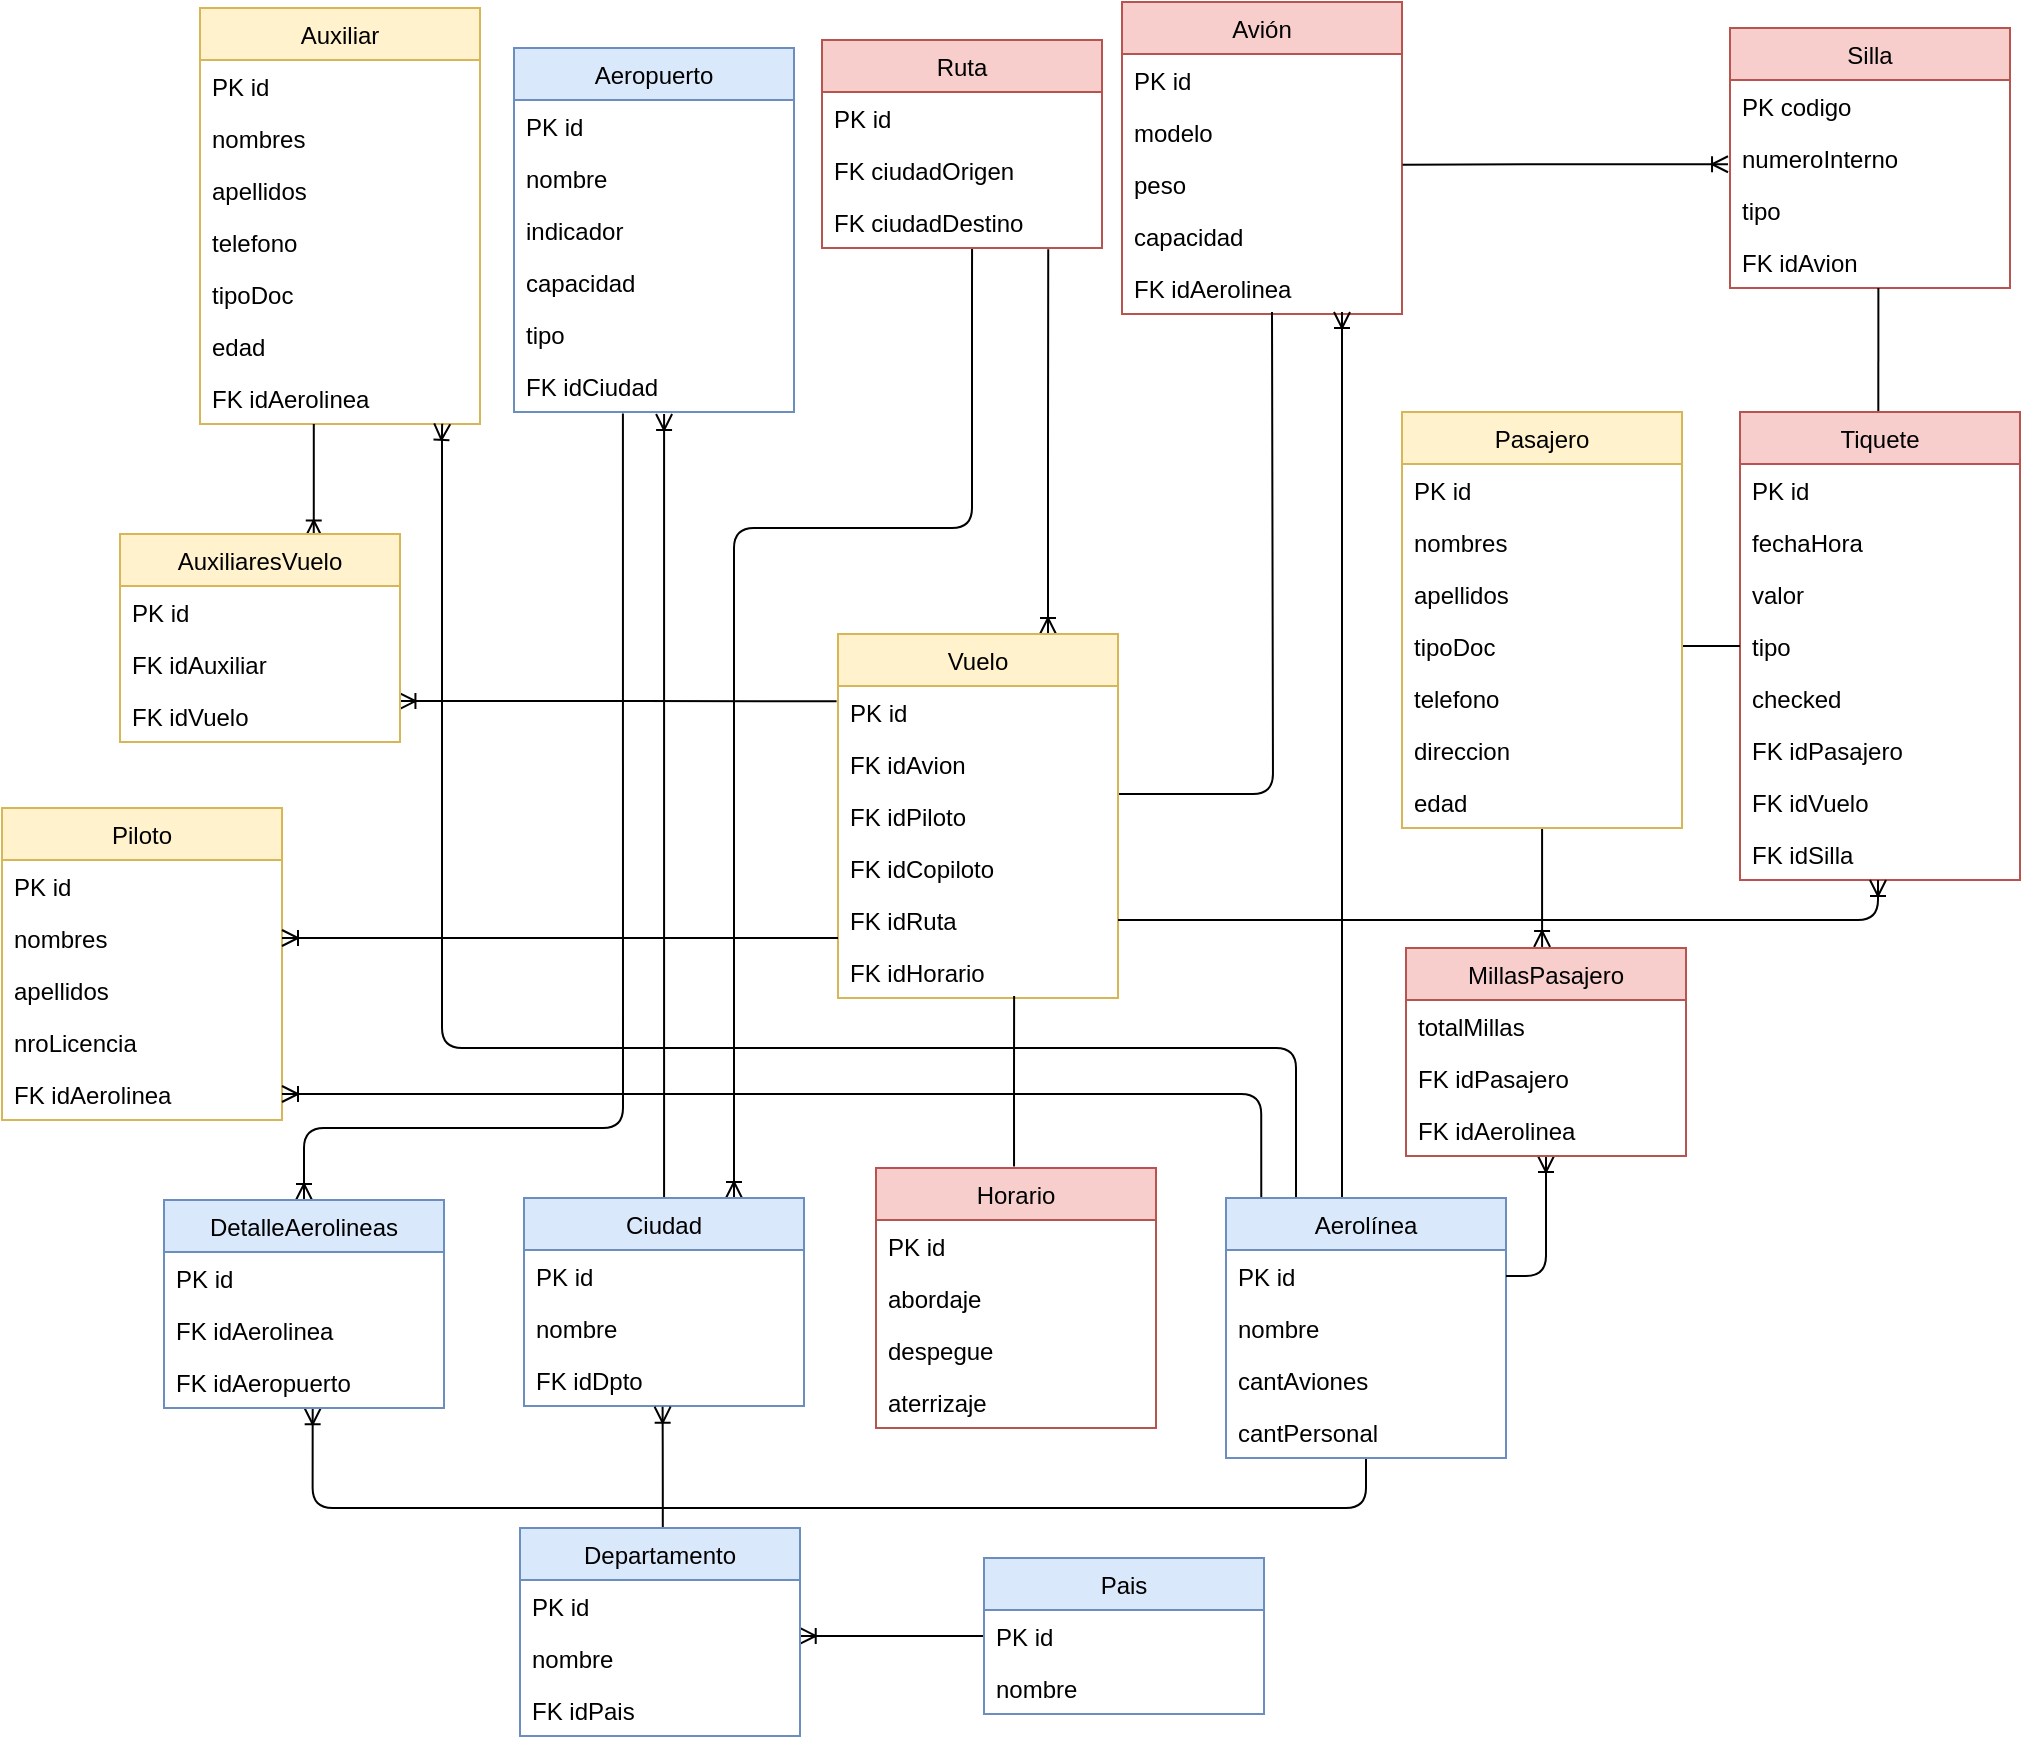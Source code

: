 <mxfile version="13.7.9" type="device"><diagram id="zY3srrVzhZeN-qEkbsCd" name="Page-1"><mxGraphModel dx="1881" dy="832" grid="1" gridSize="10" guides="1" tooltips="1" connect="1" arrows="1" fold="1" page="1" pageScale="1" pageWidth="27" pageHeight="10" math="0" shadow="0"><root><mxCell id="0"/><mxCell id="1" parent="0"/><mxCell id="83gQRcUuyinwNLRsZH3c-155" style="edgeStyle=orthogonalEdgeStyle;rounded=1;orthogonalLoop=1;jettySize=auto;html=1;exitX=0.75;exitY=0;exitDx=0;exitDy=0;entryX=0.536;entryY=1;entryDx=0;entryDy=0;entryPerimeter=0;startArrow=ERoneToMany;startFill=0;endArrow=none;endFill=0;" parent="1" source="83gQRcUuyinwNLRsZH3c-91" target="83gQRcUuyinwNLRsZH3c-89" edge="1"><mxGeometry relative="1" as="geometry"><Array as="points"><mxPoint x="-84" y="270"/><mxPoint x="35" y="270"/><mxPoint x="35" y="144"/></Array></mxGeometry></mxCell><mxCell id="83gQRcUuyinwNLRsZH3c-153" style="edgeStyle=orthogonalEdgeStyle;rounded=1;orthogonalLoop=1;jettySize=auto;html=1;entryX=0.536;entryY=1.038;entryDx=0;entryDy=0;entryPerimeter=0;startArrow=none;startFill=0;endArrow=ERoneToMany;endFill=0;" parent="1" source="83gQRcUuyinwNLRsZH3c-91" target="83gQRcUuyinwNLRsZH3c-141" edge="1"><mxGeometry relative="1" as="geometry"/></mxCell><mxCell id="83gQRcUuyinwNLRsZH3c-59" value="Avión" style="swimlane;fontStyle=0;childLayout=stackLayout;horizontal=1;startSize=26;fillColor=#f8cecc;horizontalStack=0;resizeParent=1;resizeParentMax=0;resizeLast=0;collapsible=1;marginBottom=0;strokeColor=#b85450;" parent="1" vertex="1"><mxGeometry x="110" y="7" width="140" height="156" as="geometry"/></mxCell><mxCell id="83gQRcUuyinwNLRsZH3c-113" value="PK id" style="text;strokeColor=none;fillColor=none;align=left;verticalAlign=top;spacingLeft=4;spacingRight=4;overflow=hidden;rotatable=0;points=[[0,0.5],[1,0.5]];portConstraint=eastwest;" parent="83gQRcUuyinwNLRsZH3c-59" vertex="1"><mxGeometry y="26" width="140" height="26" as="geometry"/></mxCell><mxCell id="83gQRcUuyinwNLRsZH3c-124" value="modelo" style="text;strokeColor=none;fillColor=none;align=left;verticalAlign=top;spacingLeft=4;spacingRight=4;overflow=hidden;rotatable=0;points=[[0,0.5],[1,0.5]];portConstraint=eastwest;" parent="83gQRcUuyinwNLRsZH3c-59" vertex="1"><mxGeometry y="52" width="140" height="26" as="geometry"/></mxCell><mxCell id="83gQRcUuyinwNLRsZH3c-132" value="peso" style="text;strokeColor=none;fillColor=none;align=left;verticalAlign=top;spacingLeft=4;spacingRight=4;overflow=hidden;rotatable=0;points=[[0,0.5],[1,0.5]];portConstraint=eastwest;" parent="83gQRcUuyinwNLRsZH3c-59" vertex="1"><mxGeometry y="78" width="140" height="26" as="geometry"/></mxCell><mxCell id="83gQRcUuyinwNLRsZH3c-60" value="capacidad" style="text;strokeColor=none;fillColor=none;align=left;verticalAlign=top;spacingLeft=4;spacingRight=4;overflow=hidden;rotatable=0;points=[[0,0.5],[1,0.5]];portConstraint=eastwest;" parent="83gQRcUuyinwNLRsZH3c-59" vertex="1"><mxGeometry y="104" width="140" height="26" as="geometry"/></mxCell><mxCell id="83gQRcUuyinwNLRsZH3c-142" value="FK idAerolinea" style="text;strokeColor=none;fillColor=none;align=left;verticalAlign=top;spacingLeft=4;spacingRight=4;overflow=hidden;rotatable=0;points=[[0,0.5],[1,0.5]];portConstraint=eastwest;" parent="83gQRcUuyinwNLRsZH3c-59" vertex="1"><mxGeometry y="130" width="140" height="26" as="geometry"/></mxCell><mxCell id="83gQRcUuyinwNLRsZH3c-150" style="edgeStyle=orthogonalEdgeStyle;rounded=1;orthogonalLoop=1;jettySize=auto;html=1;exitX=1;exitY=0.077;exitDx=0;exitDy=0;endArrow=none;endFill=0;exitPerimeter=0;" parent="1" source="83gQRcUuyinwNLRsZH3c-148" edge="1"><mxGeometry relative="1" as="geometry"><mxPoint x="185" y="162" as="targetPoint"/></mxGeometry></mxCell><mxCell id="83gQRcUuyinwNLRsZH3c-160" style="edgeStyle=orthogonalEdgeStyle;rounded=1;orthogonalLoop=1;jettySize=auto;html=1;exitX=0.75;exitY=0;exitDx=0;exitDy=0;entryX=0.808;entryY=1.026;entryDx=0;entryDy=0;entryPerimeter=0;startArrow=ERoneToMany;startFill=0;endArrow=none;endFill=0;" parent="1" source="83gQRcUuyinwNLRsZH3c-136" target="83gQRcUuyinwNLRsZH3c-89" edge="1"><mxGeometry relative="1" as="geometry"/></mxCell><mxCell id="UXCDnlx_BD7HtDAPTQ22-1" value="Silla" style="swimlane;fontStyle=0;childLayout=stackLayout;horizontal=1;startSize=26;fillColor=#f8cecc;horizontalStack=0;resizeParent=1;resizeParentMax=0;resizeLast=0;collapsible=1;marginBottom=0;strokeColor=#b85450;" parent="1" vertex="1"><mxGeometry x="414" y="20" width="140" height="130" as="geometry"/></mxCell><mxCell id="UXCDnlx_BD7HtDAPTQ22-2" value="PK codigo" style="text;strokeColor=none;fillColor=none;align=left;verticalAlign=top;spacingLeft=4;spacingRight=4;overflow=hidden;rotatable=0;points=[[0,0.5],[1,0.5]];portConstraint=eastwest;" parent="UXCDnlx_BD7HtDAPTQ22-1" vertex="1"><mxGeometry y="26" width="140" height="26" as="geometry"/></mxCell><mxCell id="2Yx3G_KoLVwnd49dPd4r-1" value="numeroInterno" style="text;strokeColor=none;fillColor=none;align=left;verticalAlign=top;spacingLeft=4;spacingRight=4;overflow=hidden;rotatable=0;points=[[0,0.5],[1,0.5]];portConstraint=eastwest;" parent="UXCDnlx_BD7HtDAPTQ22-1" vertex="1"><mxGeometry y="52" width="140" height="26" as="geometry"/></mxCell><mxCell id="UXCDnlx_BD7HtDAPTQ22-3" value="tipo" style="text;strokeColor=none;fillColor=none;align=left;verticalAlign=top;spacingLeft=4;spacingRight=4;overflow=hidden;rotatable=0;points=[[0,0.5],[1,0.5]];portConstraint=eastwest;" parent="UXCDnlx_BD7HtDAPTQ22-1" vertex="1"><mxGeometry y="78" width="140" height="26" as="geometry"/></mxCell><mxCell id="2Yx3G_KoLVwnd49dPd4r-2" value="FK idAvion" style="text;strokeColor=none;fillColor=none;align=left;verticalAlign=top;spacingLeft=4;spacingRight=4;overflow=hidden;rotatable=0;points=[[0,0.5],[1,0.5]];portConstraint=eastwest;" parent="UXCDnlx_BD7HtDAPTQ22-1" vertex="1"><mxGeometry y="104" width="140" height="26" as="geometry"/></mxCell><mxCell id="83gQRcUuyinwNLRsZH3c-136" value="Vuelo" style="swimlane;fontStyle=0;childLayout=stackLayout;horizontal=1;startSize=26;fillColor=#fff2cc;horizontalStack=0;resizeParent=1;resizeParentMax=0;resizeLast=0;collapsible=1;marginBottom=0;strokeColor=#d6b656;" parent="1" vertex="1"><mxGeometry x="-32" y="323" width="140" height="182" as="geometry"/></mxCell><mxCell id="83gQRcUuyinwNLRsZH3c-137" value="PK id" style="text;strokeColor=none;fillColor=none;align=left;verticalAlign=top;spacingLeft=4;spacingRight=4;overflow=hidden;rotatable=0;points=[[0,0.5],[1,0.5]];portConstraint=eastwest;" parent="83gQRcUuyinwNLRsZH3c-136" vertex="1"><mxGeometry y="26" width="140" height="26" as="geometry"/></mxCell><mxCell id="83gQRcUuyinwNLRsZH3c-138" value="FK idAvion" style="text;strokeColor=none;fillColor=none;align=left;verticalAlign=top;spacingLeft=4;spacingRight=4;overflow=hidden;rotatable=0;points=[[0,0.5],[1,0.5]];portConstraint=eastwest;" parent="83gQRcUuyinwNLRsZH3c-136" vertex="1"><mxGeometry y="52" width="140" height="26" as="geometry"/></mxCell><mxCell id="83gQRcUuyinwNLRsZH3c-148" value="FK idPiloto" style="text;strokeColor=none;fillColor=none;align=left;verticalAlign=top;spacingLeft=4;spacingRight=4;overflow=hidden;rotatable=0;points=[[0,0.5],[1,0.5]];portConstraint=eastwest;" parent="83gQRcUuyinwNLRsZH3c-136" vertex="1"><mxGeometry y="78" width="140" height="26" as="geometry"/></mxCell><mxCell id="83gQRcUuyinwNLRsZH3c-147" value="FK idCopiloto" style="text;strokeColor=none;fillColor=none;align=left;verticalAlign=top;spacingLeft=4;spacingRight=4;overflow=hidden;rotatable=0;points=[[0,0.5],[1,0.5]];portConstraint=eastwest;" parent="83gQRcUuyinwNLRsZH3c-136" vertex="1"><mxGeometry y="104" width="140" height="26" as="geometry"/></mxCell><mxCell id="83gQRcUuyinwNLRsZH3c-146" value="FK idRuta" style="text;strokeColor=none;fillColor=none;align=left;verticalAlign=top;spacingLeft=4;spacingRight=4;overflow=hidden;rotatable=0;points=[[0,0.5],[1,0.5]];portConstraint=eastwest;" parent="83gQRcUuyinwNLRsZH3c-136" vertex="1"><mxGeometry y="130" width="140" height="26" as="geometry"/></mxCell><mxCell id="83gQRcUuyinwNLRsZH3c-149" value="FK idHorario" style="text;strokeColor=none;fillColor=none;align=left;verticalAlign=top;spacingLeft=4;spacingRight=4;overflow=hidden;rotatable=0;points=[[0,0.5],[1,0.5]];portConstraint=eastwest;" parent="83gQRcUuyinwNLRsZH3c-136" vertex="1"><mxGeometry y="156" width="140" height="26" as="geometry"/></mxCell><mxCell id="83gQRcUuyinwNLRsZH3c-158" style="edgeStyle=orthogonalEdgeStyle;rounded=1;orthogonalLoop=1;jettySize=auto;html=1;entryX=0.629;entryY=0.962;entryDx=0;entryDy=0;entryPerimeter=0;startArrow=none;startFill=0;endArrow=none;endFill=0;exitX=0.493;exitY=-0.006;exitDx=0;exitDy=0;exitPerimeter=0;" parent="1" source="83gQRcUuyinwNLRsZH3c-103" target="83gQRcUuyinwNLRsZH3c-149" edge="1"><mxGeometry relative="1" as="geometry"/></mxCell><mxCell id="83gQRcUuyinwNLRsZH3c-75" value="Auxiliar" style="swimlane;fontStyle=0;childLayout=stackLayout;horizontal=1;startSize=26;fillColor=#fff2cc;horizontalStack=0;resizeParent=1;resizeParentMax=0;resizeLast=0;collapsible=1;marginBottom=0;strokeColor=#d6b656;" parent="1" vertex="1"><mxGeometry x="-351" y="10" width="140" height="208" as="geometry"/></mxCell><mxCell id="83gQRcUuyinwNLRsZH3c-110" value="PK id" style="text;strokeColor=none;fillColor=none;align=left;verticalAlign=top;spacingLeft=4;spacingRight=4;overflow=hidden;rotatable=0;points=[[0,0.5],[1,0.5]];portConstraint=eastwest;" parent="83gQRcUuyinwNLRsZH3c-75" vertex="1"><mxGeometry y="26" width="140" height="26" as="geometry"/></mxCell><mxCell id="83gQRcUuyinwNLRsZH3c-126" value="nombres" style="text;strokeColor=none;fillColor=none;align=left;verticalAlign=top;spacingLeft=4;spacingRight=4;overflow=hidden;rotatable=0;points=[[0,0.5],[1,0.5]];portConstraint=eastwest;" parent="83gQRcUuyinwNLRsZH3c-75" vertex="1"><mxGeometry y="52" width="140" height="26" as="geometry"/></mxCell><mxCell id="83gQRcUuyinwNLRsZH3c-127" value="apellidos" style="text;strokeColor=none;fillColor=none;align=left;verticalAlign=top;spacingLeft=4;spacingRight=4;overflow=hidden;rotatable=0;points=[[0,0.5],[1,0.5]];portConstraint=eastwest;" parent="83gQRcUuyinwNLRsZH3c-75" vertex="1"><mxGeometry y="78" width="140" height="26" as="geometry"/></mxCell><mxCell id="83gQRcUuyinwNLRsZH3c-76" value="telefono" style="text;strokeColor=none;fillColor=none;align=left;verticalAlign=top;spacingLeft=4;spacingRight=4;overflow=hidden;rotatable=0;points=[[0,0.5],[1,0.5]];portConstraint=eastwest;" parent="83gQRcUuyinwNLRsZH3c-75" vertex="1"><mxGeometry y="104" width="140" height="26" as="geometry"/></mxCell><mxCell id="83gQRcUuyinwNLRsZH3c-77" value="tipoDoc" style="text;strokeColor=none;fillColor=none;align=left;verticalAlign=top;spacingLeft=4;spacingRight=4;overflow=hidden;rotatable=0;points=[[0,0.5],[1,0.5]];portConstraint=eastwest;" parent="83gQRcUuyinwNLRsZH3c-75" vertex="1"><mxGeometry y="130" width="140" height="26" as="geometry"/></mxCell><mxCell id="83gQRcUuyinwNLRsZH3c-78" value="edad" style="text;strokeColor=none;fillColor=none;align=left;verticalAlign=top;spacingLeft=4;spacingRight=4;overflow=hidden;rotatable=0;points=[[0,0.5],[1,0.5]];portConstraint=eastwest;" parent="83gQRcUuyinwNLRsZH3c-75" vertex="1"><mxGeometry y="156" width="140" height="26" as="geometry"/></mxCell><mxCell id="83gQRcUuyinwNLRsZH3c-143" value="FK idAerolinea" style="text;strokeColor=none;fillColor=none;align=left;verticalAlign=top;spacingLeft=4;spacingRight=4;overflow=hidden;rotatable=0;points=[[0,0.5],[1,0.5]];portConstraint=eastwest;" parent="83gQRcUuyinwNLRsZH3c-75" vertex="1"><mxGeometry y="182" width="140" height="26" as="geometry"/></mxCell><mxCell id="83gQRcUuyinwNLRsZH3c-95" value="Tiquete" style="swimlane;fontStyle=0;childLayout=stackLayout;horizontal=1;startSize=26;fillColor=#f8cecc;horizontalStack=0;resizeParent=1;resizeParentMax=0;resizeLast=0;collapsible=1;marginBottom=0;strokeColor=#b85450;" parent="1" vertex="1"><mxGeometry x="419" y="212" width="140" height="234" as="geometry"/></mxCell><mxCell id="83gQRcUuyinwNLRsZH3c-108" value="PK id" style="text;strokeColor=none;fillColor=none;align=left;verticalAlign=top;spacingLeft=4;spacingRight=4;overflow=hidden;rotatable=0;points=[[0,0.5],[1,0.5]];portConstraint=eastwest;" parent="83gQRcUuyinwNLRsZH3c-95" vertex="1"><mxGeometry y="26" width="140" height="26" as="geometry"/></mxCell><mxCell id="83gQRcUuyinwNLRsZH3c-135" value="fechaHora" style="text;strokeColor=none;fillColor=none;align=left;verticalAlign=top;spacingLeft=4;spacingRight=4;overflow=hidden;rotatable=0;points=[[0,0.5],[1,0.5]];portConstraint=eastwest;" parent="83gQRcUuyinwNLRsZH3c-95" vertex="1"><mxGeometry y="52" width="140" height="26" as="geometry"/></mxCell><mxCell id="83gQRcUuyinwNLRsZH3c-96" value="valor" style="text;strokeColor=none;fillColor=none;align=left;verticalAlign=top;spacingLeft=4;spacingRight=4;overflow=hidden;rotatable=0;points=[[0,0.5],[1,0.5]];portConstraint=eastwest;" parent="83gQRcUuyinwNLRsZH3c-95" vertex="1"><mxGeometry y="78" width="140" height="26" as="geometry"/></mxCell><mxCell id="83gQRcUuyinwNLRsZH3c-189" value="tipo" style="text;strokeColor=none;fillColor=none;align=left;verticalAlign=top;spacingLeft=4;spacingRight=4;overflow=hidden;rotatable=0;points=[[0,0.5],[1,0.5]];portConstraint=eastwest;" parent="83gQRcUuyinwNLRsZH3c-95" vertex="1"><mxGeometry y="104" width="140" height="26" as="geometry"/></mxCell><mxCell id="UXCDnlx_BD7HtDAPTQ22-16" value="checked" style="text;strokeColor=none;fillColor=none;align=left;verticalAlign=top;spacingLeft=4;spacingRight=4;overflow=hidden;rotatable=0;points=[[0,0.5],[1,0.5]];portConstraint=eastwest;" parent="83gQRcUuyinwNLRsZH3c-95" vertex="1"><mxGeometry y="130" width="140" height="26" as="geometry"/></mxCell><mxCell id="83gQRcUuyinwNLRsZH3c-97" value="FK idPasajero" style="text;strokeColor=none;fillColor=none;align=left;verticalAlign=top;spacingLeft=4;spacingRight=4;overflow=hidden;rotatable=0;points=[[0,0.5],[1,0.5]];portConstraint=eastwest;" parent="83gQRcUuyinwNLRsZH3c-95" vertex="1"><mxGeometry y="156" width="140" height="26" as="geometry"/></mxCell><mxCell id="83gQRcUuyinwNLRsZH3c-98" value="FK idVuelo" style="text;strokeColor=none;fillColor=none;align=left;verticalAlign=top;spacingLeft=4;spacingRight=4;overflow=hidden;rotatable=0;points=[[0,0.5],[1,0.5]];portConstraint=eastwest;" parent="83gQRcUuyinwNLRsZH3c-95" vertex="1"><mxGeometry y="182" width="140" height="26" as="geometry"/></mxCell><mxCell id="2Yx3G_KoLVwnd49dPd4r-4" value="FK idSilla" style="text;strokeColor=none;fillColor=none;align=left;verticalAlign=top;spacingLeft=4;spacingRight=4;overflow=hidden;rotatable=0;points=[[0,0.5],[1,0.5]];portConstraint=eastwest;" parent="83gQRcUuyinwNLRsZH3c-95" vertex="1"><mxGeometry y="208" width="140" height="26" as="geometry"/></mxCell><mxCell id="83gQRcUuyinwNLRsZH3c-103" value="Horario" style="swimlane;fontStyle=0;childLayout=stackLayout;horizontal=1;startSize=26;fillColor=#f8cecc;horizontalStack=0;resizeParent=1;resizeParentMax=0;resizeLast=0;collapsible=1;marginBottom=0;strokeColor=#b85450;" parent="1" vertex="1"><mxGeometry x="-13" y="590" width="140" height="130" as="geometry"/></mxCell><mxCell id="83gQRcUuyinwNLRsZH3c-115" value="PK id" style="text;strokeColor=none;fillColor=none;align=left;verticalAlign=top;spacingLeft=4;spacingRight=4;overflow=hidden;rotatable=0;points=[[0,0.5],[1,0.5]];portConstraint=eastwest;" parent="83gQRcUuyinwNLRsZH3c-103" vertex="1"><mxGeometry y="26" width="140" height="26" as="geometry"/></mxCell><mxCell id="83gQRcUuyinwNLRsZH3c-104" value="abordaje" style="text;strokeColor=none;fillColor=none;align=left;verticalAlign=top;spacingLeft=4;spacingRight=4;overflow=hidden;rotatable=0;points=[[0,0.5],[1,0.5]];portConstraint=eastwest;" parent="83gQRcUuyinwNLRsZH3c-103" vertex="1"><mxGeometry y="52" width="140" height="26" as="geometry"/></mxCell><mxCell id="83gQRcUuyinwNLRsZH3c-105" value="despegue" style="text;strokeColor=none;fillColor=none;align=left;verticalAlign=top;spacingLeft=4;spacingRight=4;overflow=hidden;rotatable=0;points=[[0,0.5],[1,0.5]];portConstraint=eastwest;" parent="83gQRcUuyinwNLRsZH3c-103" vertex="1"><mxGeometry y="78" width="140" height="26" as="geometry"/></mxCell><mxCell id="83gQRcUuyinwNLRsZH3c-106" value="aterrizaje" style="text;strokeColor=none;fillColor=none;align=left;verticalAlign=top;spacingLeft=4;spacingRight=4;overflow=hidden;rotatable=0;points=[[0,0.5],[1,0.5]];portConstraint=eastwest;" parent="83gQRcUuyinwNLRsZH3c-103" vertex="1"><mxGeometry y="104" width="140" height="26" as="geometry"/></mxCell><mxCell id="83gQRcUuyinwNLRsZH3c-71" value="Piloto" style="swimlane;fontStyle=0;childLayout=stackLayout;horizontal=1;startSize=26;fillColor=#fff2cc;horizontalStack=0;resizeParent=1;resizeParentMax=0;resizeLast=0;collapsible=1;marginBottom=0;strokeColor=#d6b656;" parent="1" vertex="1"><mxGeometry x="-450" y="410" width="140" height="156" as="geometry"/></mxCell><mxCell id="83gQRcUuyinwNLRsZH3c-72" value="PK id" style="text;strokeColor=none;fillColor=none;align=left;verticalAlign=top;spacingLeft=4;spacingRight=4;overflow=hidden;rotatable=0;points=[[0,0.5],[1,0.5]];portConstraint=eastwest;" parent="83gQRcUuyinwNLRsZH3c-71" vertex="1"><mxGeometry y="26" width="140" height="26" as="geometry"/></mxCell><mxCell id="83gQRcUuyinwNLRsZH3c-128" value="nombres" style="text;strokeColor=none;fillColor=none;align=left;verticalAlign=top;spacingLeft=4;spacingRight=4;overflow=hidden;rotatable=0;points=[[0,0.5],[1,0.5]];portConstraint=eastwest;" parent="83gQRcUuyinwNLRsZH3c-71" vertex="1"><mxGeometry y="52" width="140" height="26" as="geometry"/></mxCell><mxCell id="83gQRcUuyinwNLRsZH3c-129" value="apellidos" style="text;strokeColor=none;fillColor=none;align=left;verticalAlign=top;spacingLeft=4;spacingRight=4;overflow=hidden;rotatable=0;points=[[0,0.5],[1,0.5]];portConstraint=eastwest;" parent="83gQRcUuyinwNLRsZH3c-71" vertex="1"><mxGeometry y="78" width="140" height="26" as="geometry"/></mxCell><mxCell id="83gQRcUuyinwNLRsZH3c-74" value="nroLicencia" style="text;strokeColor=none;fillColor=none;align=left;verticalAlign=top;spacingLeft=4;spacingRight=4;overflow=hidden;rotatable=0;points=[[0,0.5],[1,0.5]];portConstraint=eastwest;" parent="83gQRcUuyinwNLRsZH3c-71" vertex="1"><mxGeometry y="104" width="140" height="26" as="geometry"/></mxCell><mxCell id="83gQRcUuyinwNLRsZH3c-140" value="FK idAerolinea" style="text;strokeColor=none;fillColor=none;align=left;verticalAlign=top;spacingLeft=4;spacingRight=4;overflow=hidden;rotatable=0;points=[[0,0.5],[1,0.5]];portConstraint=eastwest;" parent="83gQRcUuyinwNLRsZH3c-71" vertex="1"><mxGeometry y="130" width="140" height="26" as="geometry"/></mxCell><mxCell id="83gQRcUuyinwNLRsZH3c-154" style="edgeStyle=orthogonalEdgeStyle;rounded=1;orthogonalLoop=1;jettySize=auto;html=1;startArrow=none;startFill=0;endArrow=ERoneToMany;endFill=0;" parent="1" source="83gQRcUuyinwNLRsZH3c-99" edge="1"><mxGeometry relative="1" as="geometry"><mxPoint x="220" y="162" as="targetPoint"/><Array as="points"><mxPoint x="220" y="162"/></Array></mxGeometry></mxCell><mxCell id="83gQRcUuyinwNLRsZH3c-156" style="edgeStyle=orthogonalEdgeStyle;rounded=1;orthogonalLoop=1;jettySize=auto;html=1;exitX=0.25;exitY=0;exitDx=0;exitDy=0;startArrow=none;startFill=0;endArrow=ERoneToMany;endFill=0;entryX=0.865;entryY=0.996;entryDx=0;entryDy=0;entryPerimeter=0;" parent="1" source="83gQRcUuyinwNLRsZH3c-99" target="83gQRcUuyinwNLRsZH3c-143" edge="1"><mxGeometry relative="1" as="geometry"><Array as="points"><mxPoint x="197" y="530"/><mxPoint x="-230" y="530"/><mxPoint x="-230" y="220"/><mxPoint x="-230" y="220"/></Array><mxPoint x="-230" y="220" as="targetPoint"/></mxGeometry></mxCell><mxCell id="83gQRcUuyinwNLRsZH3c-157" style="edgeStyle=orthogonalEdgeStyle;rounded=1;orthogonalLoop=1;jettySize=auto;html=1;exitX=0.126;exitY=0.002;exitDx=0;exitDy=0;startArrow=none;startFill=0;endArrow=ERoneToMany;endFill=0;exitPerimeter=0;" parent="1" source="83gQRcUuyinwNLRsZH3c-99" target="83gQRcUuyinwNLRsZH3c-140" edge="1"><mxGeometry relative="1" as="geometry"/></mxCell><mxCell id="83gQRcUuyinwNLRsZH3c-171" style="edgeStyle=orthogonalEdgeStyle;rounded=1;orthogonalLoop=1;jettySize=auto;html=1;entryX=0.531;entryY=1.004;entryDx=0;entryDy=0;entryPerimeter=0;startArrow=none;startFill=0;endArrow=ERoneToMany;endFill=0;" parent="1" source="83gQRcUuyinwNLRsZH3c-99" target="83gQRcUuyinwNLRsZH3c-164" edge="1"><mxGeometry relative="1" as="geometry"><Array as="points"><mxPoint x="232" y="760"/><mxPoint x="-295" y="760"/></Array></mxGeometry></mxCell><mxCell id="83gQRcUuyinwNLRsZH3c-99" value="Aerolínea" style="swimlane;fontStyle=0;childLayout=stackLayout;horizontal=1;startSize=26;fillColor=#dae8fc;horizontalStack=0;resizeParent=1;resizeParentMax=0;resizeLast=0;collapsible=1;marginBottom=0;strokeColor=#6c8ebf;" parent="1" vertex="1"><mxGeometry x="162" y="605" width="140" height="130" as="geometry"/></mxCell><mxCell id="83gQRcUuyinwNLRsZH3c-116" value="PK id" style="text;strokeColor=none;fillColor=none;align=left;verticalAlign=top;spacingLeft=4;spacingRight=4;overflow=hidden;rotatable=0;points=[[0,0.5],[1,0.5]];portConstraint=eastwest;" parent="83gQRcUuyinwNLRsZH3c-99" vertex="1"><mxGeometry y="26" width="140" height="26" as="geometry"/></mxCell><mxCell id="83gQRcUuyinwNLRsZH3c-121" value="nombre" style="text;strokeColor=none;fillColor=none;align=left;verticalAlign=top;spacingLeft=4;spacingRight=4;overflow=hidden;rotatable=0;points=[[0,0.5],[1,0.5]];portConstraint=eastwest;" parent="83gQRcUuyinwNLRsZH3c-99" vertex="1"><mxGeometry y="52" width="140" height="26" as="geometry"/></mxCell><mxCell id="83gQRcUuyinwNLRsZH3c-100" value="cantAviones" style="text;strokeColor=none;fillColor=none;align=left;verticalAlign=top;spacingLeft=4;spacingRight=4;overflow=hidden;rotatable=0;points=[[0,0.5],[1,0.5]];portConstraint=eastwest;" parent="83gQRcUuyinwNLRsZH3c-99" vertex="1"><mxGeometry y="78" width="140" height="26" as="geometry"/></mxCell><mxCell id="83gQRcUuyinwNLRsZH3c-101" value="cantPersonal" style="text;strokeColor=none;fillColor=none;align=left;verticalAlign=top;spacingLeft=4;spacingRight=4;overflow=hidden;rotatable=0;points=[[0,0.5],[1,0.5]];portConstraint=eastwest;" parent="83gQRcUuyinwNLRsZH3c-99" vertex="1"><mxGeometry y="104" width="140" height="26" as="geometry"/></mxCell><mxCell id="83gQRcUuyinwNLRsZH3c-91" value="Ciudad" style="swimlane;fontStyle=0;childLayout=stackLayout;horizontal=1;startSize=26;fillColor=#dae8fc;horizontalStack=0;resizeParent=1;resizeParentMax=0;resizeLast=0;collapsible=1;marginBottom=0;strokeColor=#6c8ebf;" parent="1" vertex="1"><mxGeometry x="-189" y="605" width="140" height="104" as="geometry"/></mxCell><mxCell id="83gQRcUuyinwNLRsZH3c-117" value="PK id" style="text;strokeColor=none;fillColor=none;align=left;verticalAlign=top;spacingLeft=4;spacingRight=4;overflow=hidden;rotatable=0;points=[[0,0.5],[1,0.5]];portConstraint=eastwest;" parent="83gQRcUuyinwNLRsZH3c-91" vertex="1"><mxGeometry y="26" width="140" height="26" as="geometry"/></mxCell><mxCell id="83gQRcUuyinwNLRsZH3c-122" value="nombre" style="text;strokeColor=none;fillColor=none;align=left;verticalAlign=top;spacingLeft=4;spacingRight=4;overflow=hidden;rotatable=0;points=[[0,0.5],[1,0.5]];portConstraint=eastwest;" parent="83gQRcUuyinwNLRsZH3c-91" vertex="1"><mxGeometry y="52" width="140" height="26" as="geometry"/></mxCell><mxCell id="83gQRcUuyinwNLRsZH3c-182" value="FK idDpto" style="text;strokeColor=none;fillColor=none;align=left;verticalAlign=top;spacingLeft=4;spacingRight=4;overflow=hidden;rotatable=0;points=[[0,0.5],[1,0.5]];portConstraint=eastwest;" parent="83gQRcUuyinwNLRsZH3c-91" vertex="1"><mxGeometry y="78" width="140" height="26" as="geometry"/></mxCell><mxCell id="83gQRcUuyinwNLRsZH3c-159" style="edgeStyle=orthogonalEdgeStyle;rounded=1;orthogonalLoop=1;jettySize=auto;html=1;entryX=0;entryY=0.846;entryDx=0;entryDy=0;entryPerimeter=0;startArrow=ERoneToMany;startFill=0;endArrow=none;endFill=0;" parent="1" source="83gQRcUuyinwNLRsZH3c-128" target="83gQRcUuyinwNLRsZH3c-146" edge="1"><mxGeometry relative="1" as="geometry"/></mxCell><mxCell id="83gQRcUuyinwNLRsZH3c-169" style="edgeStyle=orthogonalEdgeStyle;rounded=1;orthogonalLoop=1;jettySize=auto;html=1;exitX=0.998;exitY=0.213;exitDx=0;exitDy=0;entryX=-0.005;entryY=0.293;entryDx=0;entryDy=0;startArrow=ERoneToMany;startFill=0;endArrow=none;endFill=0;entryPerimeter=0;exitPerimeter=0;" parent="1" source="83gQRcUuyinwNLRsZH3c-167" target="83gQRcUuyinwNLRsZH3c-137" edge="1"><mxGeometry relative="1" as="geometry"/></mxCell><mxCell id="83gQRcUuyinwNLRsZH3c-172" style="edgeStyle=orthogonalEdgeStyle;rounded=1;orthogonalLoop=1;jettySize=auto;html=1;exitX=0.5;exitY=0;exitDx=0;exitDy=0;startArrow=ERoneToMany;startFill=0;endArrow=none;endFill=0;entryX=0.389;entryY=1.027;entryDx=0;entryDy=0;entryPerimeter=0;" parent="1" source="83gQRcUuyinwNLRsZH3c-161" target="83gQRcUuyinwNLRsZH3c-141" edge="1"><mxGeometry relative="1" as="geometry"><mxPoint x="-140" y="190" as="targetPoint"/><Array as="points"><mxPoint x="-299" y="570"/><mxPoint x="-140" y="570"/></Array></mxGeometry></mxCell><mxCell id="83gQRcUuyinwNLRsZH3c-161" value="DetalleAerolineas" style="swimlane;fontStyle=0;childLayout=stackLayout;horizontal=1;startSize=26;horizontalStack=0;resizeParent=1;resizeParentMax=0;resizeLast=0;collapsible=1;marginBottom=0;fillColor=#dae8fc;strokeColor=#6c8ebf;" parent="1" vertex="1"><mxGeometry x="-369" y="606" width="140" height="104" as="geometry"/></mxCell><mxCell id="83gQRcUuyinwNLRsZH3c-162" value="PK id" style="text;strokeColor=none;fillColor=none;align=left;verticalAlign=top;spacingLeft=4;spacingRight=4;overflow=hidden;rotatable=0;points=[[0,0.5],[1,0.5]];portConstraint=eastwest;" parent="83gQRcUuyinwNLRsZH3c-161" vertex="1"><mxGeometry y="26" width="140" height="26" as="geometry"/></mxCell><mxCell id="83gQRcUuyinwNLRsZH3c-163" value="FK idAerolinea" style="text;strokeColor=none;fillColor=none;align=left;verticalAlign=top;spacingLeft=4;spacingRight=4;overflow=hidden;rotatable=0;points=[[0,0.5],[1,0.5]];portConstraint=eastwest;" parent="83gQRcUuyinwNLRsZH3c-161" vertex="1"><mxGeometry y="52" width="140" height="26" as="geometry"/></mxCell><mxCell id="83gQRcUuyinwNLRsZH3c-164" value="FK idAeropuerto" style="text;strokeColor=none;fillColor=none;align=left;verticalAlign=top;spacingLeft=4;spacingRight=4;overflow=hidden;rotatable=0;points=[[0,0.5],[1,0.5]];portConstraint=eastwest;" parent="83gQRcUuyinwNLRsZH3c-161" vertex="1"><mxGeometry y="78" width="140" height="26" as="geometry"/></mxCell><mxCell id="83gQRcUuyinwNLRsZH3c-174" style="edgeStyle=orthogonalEdgeStyle;rounded=1;orthogonalLoop=1;jettySize=auto;html=1;exitX=0;exitY=0.5;exitDx=0;exitDy=0;endArrow=none;endFill=0;entryX=1;entryY=0.5;entryDx=0;entryDy=0;" parent="1" source="83gQRcUuyinwNLRsZH3c-189" target="83gQRcUuyinwNLRsZH3c-85" edge="1"><mxGeometry relative="1" as="geometry"><mxPoint x="360" y="378" as="targetPoint"/><mxPoint x="419" y="489" as="sourcePoint"/></mxGeometry></mxCell><mxCell id="83gQRcUuyinwNLRsZH3c-187" style="edgeStyle=orthogonalEdgeStyle;rounded=1;orthogonalLoop=1;jettySize=auto;html=1;exitX=0.51;exitY=-0.001;exitDx=0;exitDy=0;entryX=0.495;entryY=1.013;entryDx=0;entryDy=0;entryPerimeter=0;startArrow=none;startFill=0;endArrow=ERoneToMany;endFill=0;exitPerimeter=0;" parent="1" source="83gQRcUuyinwNLRsZH3c-179" target="83gQRcUuyinwNLRsZH3c-182" edge="1"><mxGeometry relative="1" as="geometry"/></mxCell><mxCell id="UXCDnlx_BD7HtDAPTQ22-18" style="edgeStyle=orthogonalEdgeStyle;rounded=1;orthogonalLoop=1;jettySize=auto;html=1;entryX=0.692;entryY=0.012;entryDx=0;entryDy=0;entryPerimeter=0;startArrow=none;startFill=0;endArrow=ERoneToMany;endFill=0;" parent="1" source="83gQRcUuyinwNLRsZH3c-75" target="83gQRcUuyinwNLRsZH3c-165" edge="1"><mxGeometry relative="1" as="geometry"><Array as="points"><mxPoint x="-294" y="245"/></Array></mxGeometry></mxCell><mxCell id="83gQRcUuyinwNLRsZH3c-165" value="AuxiliaresVuelo" style="swimlane;fontStyle=0;childLayout=stackLayout;horizontal=1;startSize=26;fillColor=#fff2cc;horizontalStack=0;resizeParent=1;resizeParentMax=0;resizeLast=0;collapsible=1;marginBottom=0;strokeColor=#d6b656;" parent="1" vertex="1"><mxGeometry x="-391" y="273" width="140" height="104" as="geometry"/></mxCell><mxCell id="83gQRcUuyinwNLRsZH3c-168" value="PK id" style="text;strokeColor=none;fillColor=none;align=left;verticalAlign=top;spacingLeft=4;spacingRight=4;overflow=hidden;rotatable=0;points=[[0,0.5],[1,0.5]];portConstraint=eastwest;" parent="83gQRcUuyinwNLRsZH3c-165" vertex="1"><mxGeometry y="26" width="140" height="26" as="geometry"/></mxCell><mxCell id="83gQRcUuyinwNLRsZH3c-166" value="FK idAuxiliar" style="text;strokeColor=none;fillColor=none;align=left;verticalAlign=top;spacingLeft=4;spacingRight=4;overflow=hidden;rotatable=0;points=[[0,0.5],[1,0.5]];portConstraint=eastwest;" parent="83gQRcUuyinwNLRsZH3c-165" vertex="1"><mxGeometry y="52" width="140" height="26" as="geometry"/></mxCell><mxCell id="83gQRcUuyinwNLRsZH3c-167" value="FK idVuelo" style="text;strokeColor=none;fillColor=none;align=left;verticalAlign=top;spacingLeft=4;spacingRight=4;overflow=hidden;rotatable=0;points=[[0,0.5],[1,0.5]];portConstraint=eastwest;" parent="83gQRcUuyinwNLRsZH3c-165" vertex="1"><mxGeometry y="78" width="140" height="26" as="geometry"/></mxCell><mxCell id="83gQRcUuyinwNLRsZH3c-185" style="edgeStyle=orthogonalEdgeStyle;rounded=1;orthogonalLoop=1;jettySize=auto;html=1;startArrow=none;startFill=0;endArrow=ERoneToMany;endFill=0;entryX=0.999;entryY=0.075;entryDx=0;entryDy=0;entryPerimeter=0;" parent="1" source="83gQRcUuyinwNLRsZH3c-176" target="83gQRcUuyinwNLRsZH3c-184" edge="1"><mxGeometry relative="1" as="geometry"><mxPoint x="-153" y="854" as="targetPoint"/></mxGeometry></mxCell><mxCell id="UXCDnlx_BD7HtDAPTQ22-11" style="edgeStyle=orthogonalEdgeStyle;rounded=1;orthogonalLoop=1;jettySize=auto;html=1;endArrow=none;endFill=0;startArrow=ERoneToMany;startFill=0;" parent="1" source="83gQRcUuyinwNLRsZH3c-95" target="83gQRcUuyinwNLRsZH3c-146" edge="1"><mxGeometry relative="1" as="geometry"><Array as="points"><mxPoint x="488" y="466"/></Array></mxGeometry></mxCell><mxCell id="UXCDnlx_BD7HtDAPTQ22-15" style="edgeStyle=orthogonalEdgeStyle;rounded=1;orthogonalLoop=1;jettySize=auto;html=1;startArrow=none;startFill=0;endArrow=none;endFill=0;entryX=0.53;entryY=1;entryDx=0;entryDy=0;entryPerimeter=0;exitX=0.494;exitY=-0.002;exitDx=0;exitDy=0;exitPerimeter=0;" parent="1" source="83gQRcUuyinwNLRsZH3c-95" target="2Yx3G_KoLVwnd49dPd4r-2" edge="1"><mxGeometry relative="1" as="geometry"><mxPoint x="488" y="140" as="targetPoint"/></mxGeometry></mxCell><mxCell id="UXCDnlx_BD7HtDAPTQ22-13" style="edgeStyle=orthogonalEdgeStyle;rounded=1;orthogonalLoop=1;jettySize=auto;html=1;startArrow=none;startFill=0;endArrow=ERoneToMany;endFill=0;entryX=0.486;entryY=-0.005;entryDx=0;entryDy=0;entryPerimeter=0;" parent="1" source="83gQRcUuyinwNLRsZH3c-83" target="UXCDnlx_BD7HtDAPTQ22-6" edge="1"><mxGeometry relative="1" as="geometry"><mxPoint x="320.0" y="470" as="targetPoint"/></mxGeometry></mxCell><mxCell id="83gQRcUuyinwNLRsZH3c-83" value="Pasajero" style="swimlane;fontStyle=0;childLayout=stackLayout;horizontal=1;startSize=26;fillColor=#fff2cc;horizontalStack=0;resizeParent=1;resizeParentMax=0;resizeLast=0;collapsible=1;marginBottom=0;strokeColor=#d6b656;" parent="1" vertex="1"><mxGeometry x="250" y="212" width="140" height="208" as="geometry"/></mxCell><mxCell id="83gQRcUuyinwNLRsZH3c-112" value="PK id" style="text;strokeColor=none;fillColor=none;align=left;verticalAlign=top;spacingLeft=4;spacingRight=4;overflow=hidden;rotatable=0;points=[[0,0.5],[1,0.5]];portConstraint=eastwest;" parent="83gQRcUuyinwNLRsZH3c-83" vertex="1"><mxGeometry y="26" width="140" height="26" as="geometry"/></mxCell><mxCell id="83gQRcUuyinwNLRsZH3c-123" value="nombres" style="text;strokeColor=none;fillColor=none;align=left;verticalAlign=top;spacingLeft=4;spacingRight=4;overflow=hidden;rotatable=0;points=[[0,0.5],[1,0.5]];portConstraint=eastwest;" parent="83gQRcUuyinwNLRsZH3c-83" vertex="1"><mxGeometry y="52" width="140" height="26" as="geometry"/></mxCell><mxCell id="83gQRcUuyinwNLRsZH3c-84" value="apellidos" style="text;strokeColor=none;fillColor=none;align=left;verticalAlign=top;spacingLeft=4;spacingRight=4;overflow=hidden;rotatable=0;points=[[0,0.5],[1,0.5]];portConstraint=eastwest;" parent="83gQRcUuyinwNLRsZH3c-83" vertex="1"><mxGeometry y="78" width="140" height="26" as="geometry"/></mxCell><mxCell id="83gQRcUuyinwNLRsZH3c-85" value="tipoDoc" style="text;strokeColor=none;fillColor=none;align=left;verticalAlign=top;spacingLeft=4;spacingRight=4;overflow=hidden;rotatable=0;points=[[0,0.5],[1,0.5]];portConstraint=eastwest;" parent="83gQRcUuyinwNLRsZH3c-83" vertex="1"><mxGeometry y="104" width="140" height="26" as="geometry"/></mxCell><mxCell id="83gQRcUuyinwNLRsZH3c-86" value="telefono" style="text;strokeColor=none;fillColor=none;align=left;verticalAlign=top;spacingLeft=4;spacingRight=4;overflow=hidden;rotatable=0;points=[[0,0.5],[1,0.5]];portConstraint=eastwest;" parent="83gQRcUuyinwNLRsZH3c-83" vertex="1"><mxGeometry y="130" width="140" height="26" as="geometry"/></mxCell><mxCell id="83gQRcUuyinwNLRsZH3c-134" value="direccion" style="text;strokeColor=none;fillColor=none;align=left;verticalAlign=top;spacingLeft=4;spacingRight=4;overflow=hidden;rotatable=0;points=[[0,0.5],[1,0.5]];portConstraint=eastwest;" parent="83gQRcUuyinwNLRsZH3c-83" vertex="1"><mxGeometry y="156" width="140" height="26" as="geometry"/></mxCell><mxCell id="83gQRcUuyinwNLRsZH3c-133" value="edad" style="text;strokeColor=none;fillColor=none;align=left;verticalAlign=top;spacingLeft=4;spacingRight=4;overflow=hidden;rotatable=0;points=[[0,0.5],[1,0.5]];portConstraint=eastwest;" parent="83gQRcUuyinwNLRsZH3c-83" vertex="1"><mxGeometry y="182" width="140" height="26" as="geometry"/></mxCell><mxCell id="UXCDnlx_BD7HtDAPTQ22-12" style="edgeStyle=orthogonalEdgeStyle;rounded=1;orthogonalLoop=1;jettySize=auto;html=1;entryX=1;entryY=0.5;entryDx=0;entryDy=0;startArrow=ERoneToMany;startFill=0;endArrow=none;endFill=0;" parent="1" source="UXCDnlx_BD7HtDAPTQ22-6" target="83gQRcUuyinwNLRsZH3c-116" edge="1"><mxGeometry relative="1" as="geometry"/></mxCell><mxCell id="UXCDnlx_BD7HtDAPTQ22-6" value="MillasPasajero" style="swimlane;fontStyle=0;childLayout=stackLayout;horizontal=1;startSize=26;fillColor=#f8cecc;horizontalStack=0;resizeParent=1;resizeParentMax=0;resizeLast=0;collapsible=1;marginBottom=0;strokeColor=#b85450;" parent="1" vertex="1"><mxGeometry x="252" y="480" width="140" height="104" as="geometry"/></mxCell><mxCell id="UXCDnlx_BD7HtDAPTQ22-9" value="totalMillas" style="text;strokeColor=none;fillColor=none;align=left;verticalAlign=top;spacingLeft=4;spacingRight=4;overflow=hidden;rotatable=0;points=[[0,0.5],[1,0.5]];portConstraint=eastwest;" parent="UXCDnlx_BD7HtDAPTQ22-6" vertex="1"><mxGeometry y="26" width="140" height="26" as="geometry"/></mxCell><mxCell id="UXCDnlx_BD7HtDAPTQ22-7" value="FK idPasajero" style="text;strokeColor=none;fillColor=none;align=left;verticalAlign=top;spacingLeft=4;spacingRight=4;overflow=hidden;rotatable=0;points=[[0,0.5],[1,0.5]];portConstraint=eastwest;" parent="UXCDnlx_BD7HtDAPTQ22-6" vertex="1"><mxGeometry y="52" width="140" height="26" as="geometry"/></mxCell><mxCell id="UXCDnlx_BD7HtDAPTQ22-8" value="FK idAerolinea" style="text;strokeColor=none;fillColor=none;align=left;verticalAlign=top;spacingLeft=4;spacingRight=4;overflow=hidden;rotatable=0;points=[[0,0.5],[1,0.5]];portConstraint=eastwest;" parent="UXCDnlx_BD7HtDAPTQ22-6" vertex="1"><mxGeometry y="78" width="140" height="26" as="geometry"/></mxCell><mxCell id="UXCDnlx_BD7HtDAPTQ22-14" style="edgeStyle=orthogonalEdgeStyle;rounded=1;orthogonalLoop=1;jettySize=auto;html=1;startArrow=ERoneToMany;startFill=0;endArrow=none;endFill=0;entryX=1.002;entryY=0.128;entryDx=0;entryDy=0;entryPerimeter=0;exitX=-0.007;exitY=0.62;exitDx=0;exitDy=0;exitPerimeter=0;" parent="1" source="2Yx3G_KoLVwnd49dPd4r-1" target="83gQRcUuyinwNLRsZH3c-132" edge="1"><mxGeometry relative="1" as="geometry"><mxPoint x="260" y="88" as="targetPoint"/></mxGeometry></mxCell><mxCell id="83gQRcUuyinwNLRsZH3c-87" value="Ruta" style="swimlane;fontStyle=0;childLayout=stackLayout;horizontal=1;startSize=26;fillColor=#f8cecc;horizontalStack=0;resizeParent=1;resizeParentMax=0;resizeLast=0;collapsible=1;marginBottom=0;strokeColor=#b85450;" parent="1" vertex="1"><mxGeometry x="-40" y="26" width="140" height="104" as="geometry"/></mxCell><mxCell id="83gQRcUuyinwNLRsZH3c-109" value="PK id" style="text;strokeColor=none;fillColor=none;align=left;verticalAlign=top;spacingLeft=4;spacingRight=4;overflow=hidden;rotatable=0;points=[[0,0.5],[1,0.5]];portConstraint=eastwest;" parent="83gQRcUuyinwNLRsZH3c-87" vertex="1"><mxGeometry y="26" width="140" height="26" as="geometry"/></mxCell><mxCell id="83gQRcUuyinwNLRsZH3c-88" value="FK ciudadOrigen" style="text;strokeColor=none;fillColor=none;align=left;verticalAlign=top;spacingLeft=4;spacingRight=4;overflow=hidden;rotatable=0;points=[[0,0.5],[1,0.5]];portConstraint=eastwest;" parent="83gQRcUuyinwNLRsZH3c-87" vertex="1"><mxGeometry y="52" width="140" height="26" as="geometry"/></mxCell><mxCell id="83gQRcUuyinwNLRsZH3c-89" value="FK ciudadDestino" style="text;strokeColor=none;fillColor=none;align=left;verticalAlign=top;spacingLeft=4;spacingRight=4;overflow=hidden;rotatable=0;points=[[0,0.5],[1,0.5]];portConstraint=eastwest;" parent="83gQRcUuyinwNLRsZH3c-87" vertex="1"><mxGeometry y="78" width="140" height="26" as="geometry"/></mxCell><mxCell id="83gQRcUuyinwNLRsZH3c-67" value="Aeropuerto" style="swimlane;fontStyle=0;childLayout=stackLayout;horizontal=1;startSize=26;fillColor=#dae8fc;horizontalStack=0;resizeParent=1;resizeParentMax=0;resizeLast=0;collapsible=1;marginBottom=0;strokeColor=#6c8ebf;" parent="1" vertex="1"><mxGeometry x="-194" y="30" width="140" height="182" as="geometry"/></mxCell><mxCell id="83gQRcUuyinwNLRsZH3c-107" value="PK id" style="text;strokeColor=none;fillColor=none;align=left;verticalAlign=top;spacingLeft=4;spacingRight=4;overflow=hidden;rotatable=0;points=[[0,0.5],[1,0.5]];portConstraint=eastwest;" parent="83gQRcUuyinwNLRsZH3c-67" vertex="1"><mxGeometry y="26" width="140" height="26" as="geometry"/></mxCell><mxCell id="83gQRcUuyinwNLRsZH3c-125" value="nombre" style="text;strokeColor=none;fillColor=none;align=left;verticalAlign=top;spacingLeft=4;spacingRight=4;overflow=hidden;rotatable=0;points=[[0,0.5],[1,0.5]];portConstraint=eastwest;" parent="83gQRcUuyinwNLRsZH3c-67" vertex="1"><mxGeometry y="52" width="140" height="26" as="geometry"/></mxCell><mxCell id="83gQRcUuyinwNLRsZH3c-68" value="indicador" style="text;strokeColor=none;fillColor=none;align=left;verticalAlign=top;spacingLeft=4;spacingRight=4;overflow=hidden;rotatable=0;points=[[0,0.5],[1,0.5]];portConstraint=eastwest;" parent="83gQRcUuyinwNLRsZH3c-67" vertex="1"><mxGeometry y="78" width="140" height="26" as="geometry"/></mxCell><mxCell id="83gQRcUuyinwNLRsZH3c-69" value="capacidad" style="text;strokeColor=none;fillColor=none;align=left;verticalAlign=top;spacingLeft=4;spacingRight=4;overflow=hidden;rotatable=0;points=[[0,0.5],[1,0.5]];portConstraint=eastwest;" parent="83gQRcUuyinwNLRsZH3c-67" vertex="1"><mxGeometry y="104" width="140" height="26" as="geometry"/></mxCell><mxCell id="83gQRcUuyinwNLRsZH3c-131" value="tipo" style="text;strokeColor=none;fillColor=none;align=left;verticalAlign=top;spacingLeft=4;spacingRight=4;overflow=hidden;rotatable=0;points=[[0,0.5],[1,0.5]];portConstraint=eastwest;" parent="83gQRcUuyinwNLRsZH3c-67" vertex="1"><mxGeometry y="130" width="140" height="26" as="geometry"/></mxCell><mxCell id="83gQRcUuyinwNLRsZH3c-141" value="FK idCiudad" style="text;strokeColor=none;fillColor=none;align=left;verticalAlign=top;spacingLeft=4;spacingRight=4;overflow=hidden;rotatable=0;points=[[0,0.5],[1,0.5]];portConstraint=eastwest;" parent="83gQRcUuyinwNLRsZH3c-67" vertex="1"><mxGeometry y="156" width="140" height="26" as="geometry"/></mxCell><mxCell id="83gQRcUuyinwNLRsZH3c-179" value="Departamento" style="swimlane;fontStyle=0;childLayout=stackLayout;horizontal=1;startSize=26;fillColor=#dae8fc;horizontalStack=0;resizeParent=1;resizeParentMax=0;resizeLast=0;collapsible=1;marginBottom=0;strokeColor=#6c8ebf;" parent="1" vertex="1"><mxGeometry x="-191" y="770" width="140" height="104" as="geometry"/></mxCell><mxCell id="83gQRcUuyinwNLRsZH3c-180" value="PK id" style="text;strokeColor=none;fillColor=none;align=left;verticalAlign=top;spacingLeft=4;spacingRight=4;overflow=hidden;rotatable=0;points=[[0,0.5],[1,0.5]];portConstraint=eastwest;" parent="83gQRcUuyinwNLRsZH3c-179" vertex="1"><mxGeometry y="26" width="140" height="26" as="geometry"/></mxCell><mxCell id="83gQRcUuyinwNLRsZH3c-184" value="nombre" style="text;strokeColor=none;fillColor=none;align=left;verticalAlign=top;spacingLeft=4;spacingRight=4;overflow=hidden;rotatable=0;points=[[0,0.5],[1,0.5]];portConstraint=eastwest;" parent="83gQRcUuyinwNLRsZH3c-179" vertex="1"><mxGeometry y="52" width="140" height="26" as="geometry"/></mxCell><mxCell id="83gQRcUuyinwNLRsZH3c-181" value="FK idPais" style="text;strokeColor=none;fillColor=none;align=left;verticalAlign=top;spacingLeft=4;spacingRight=4;overflow=hidden;rotatable=0;points=[[0,0.5],[1,0.5]];portConstraint=eastwest;" parent="83gQRcUuyinwNLRsZH3c-179" vertex="1"><mxGeometry y="78" width="140" height="26" as="geometry"/></mxCell><mxCell id="83gQRcUuyinwNLRsZH3c-175" value="Pais" style="swimlane;fontStyle=0;childLayout=stackLayout;horizontal=1;startSize=26;fillColor=#dae8fc;horizontalStack=0;resizeParent=1;resizeParentMax=0;resizeLast=0;collapsible=1;marginBottom=0;strokeColor=#6c8ebf;" parent="1" vertex="1"><mxGeometry x="41" y="785" width="140" height="78" as="geometry"/></mxCell><mxCell id="83gQRcUuyinwNLRsZH3c-176" value="PK id" style="text;strokeColor=none;fillColor=none;align=left;verticalAlign=top;spacingLeft=4;spacingRight=4;overflow=hidden;rotatable=0;points=[[0,0.5],[1,0.5]];portConstraint=eastwest;" parent="83gQRcUuyinwNLRsZH3c-175" vertex="1"><mxGeometry y="26" width="140" height="26" as="geometry"/></mxCell><mxCell id="83gQRcUuyinwNLRsZH3c-183" value="nombre" style="text;strokeColor=none;fillColor=none;align=left;verticalAlign=top;spacingLeft=4;spacingRight=4;overflow=hidden;rotatable=0;points=[[0,0.5],[1,0.5]];portConstraint=eastwest;" parent="83gQRcUuyinwNLRsZH3c-175" vertex="1"><mxGeometry y="52" width="140" height="26" as="geometry"/></mxCell></root></mxGraphModel></diagram></mxfile>